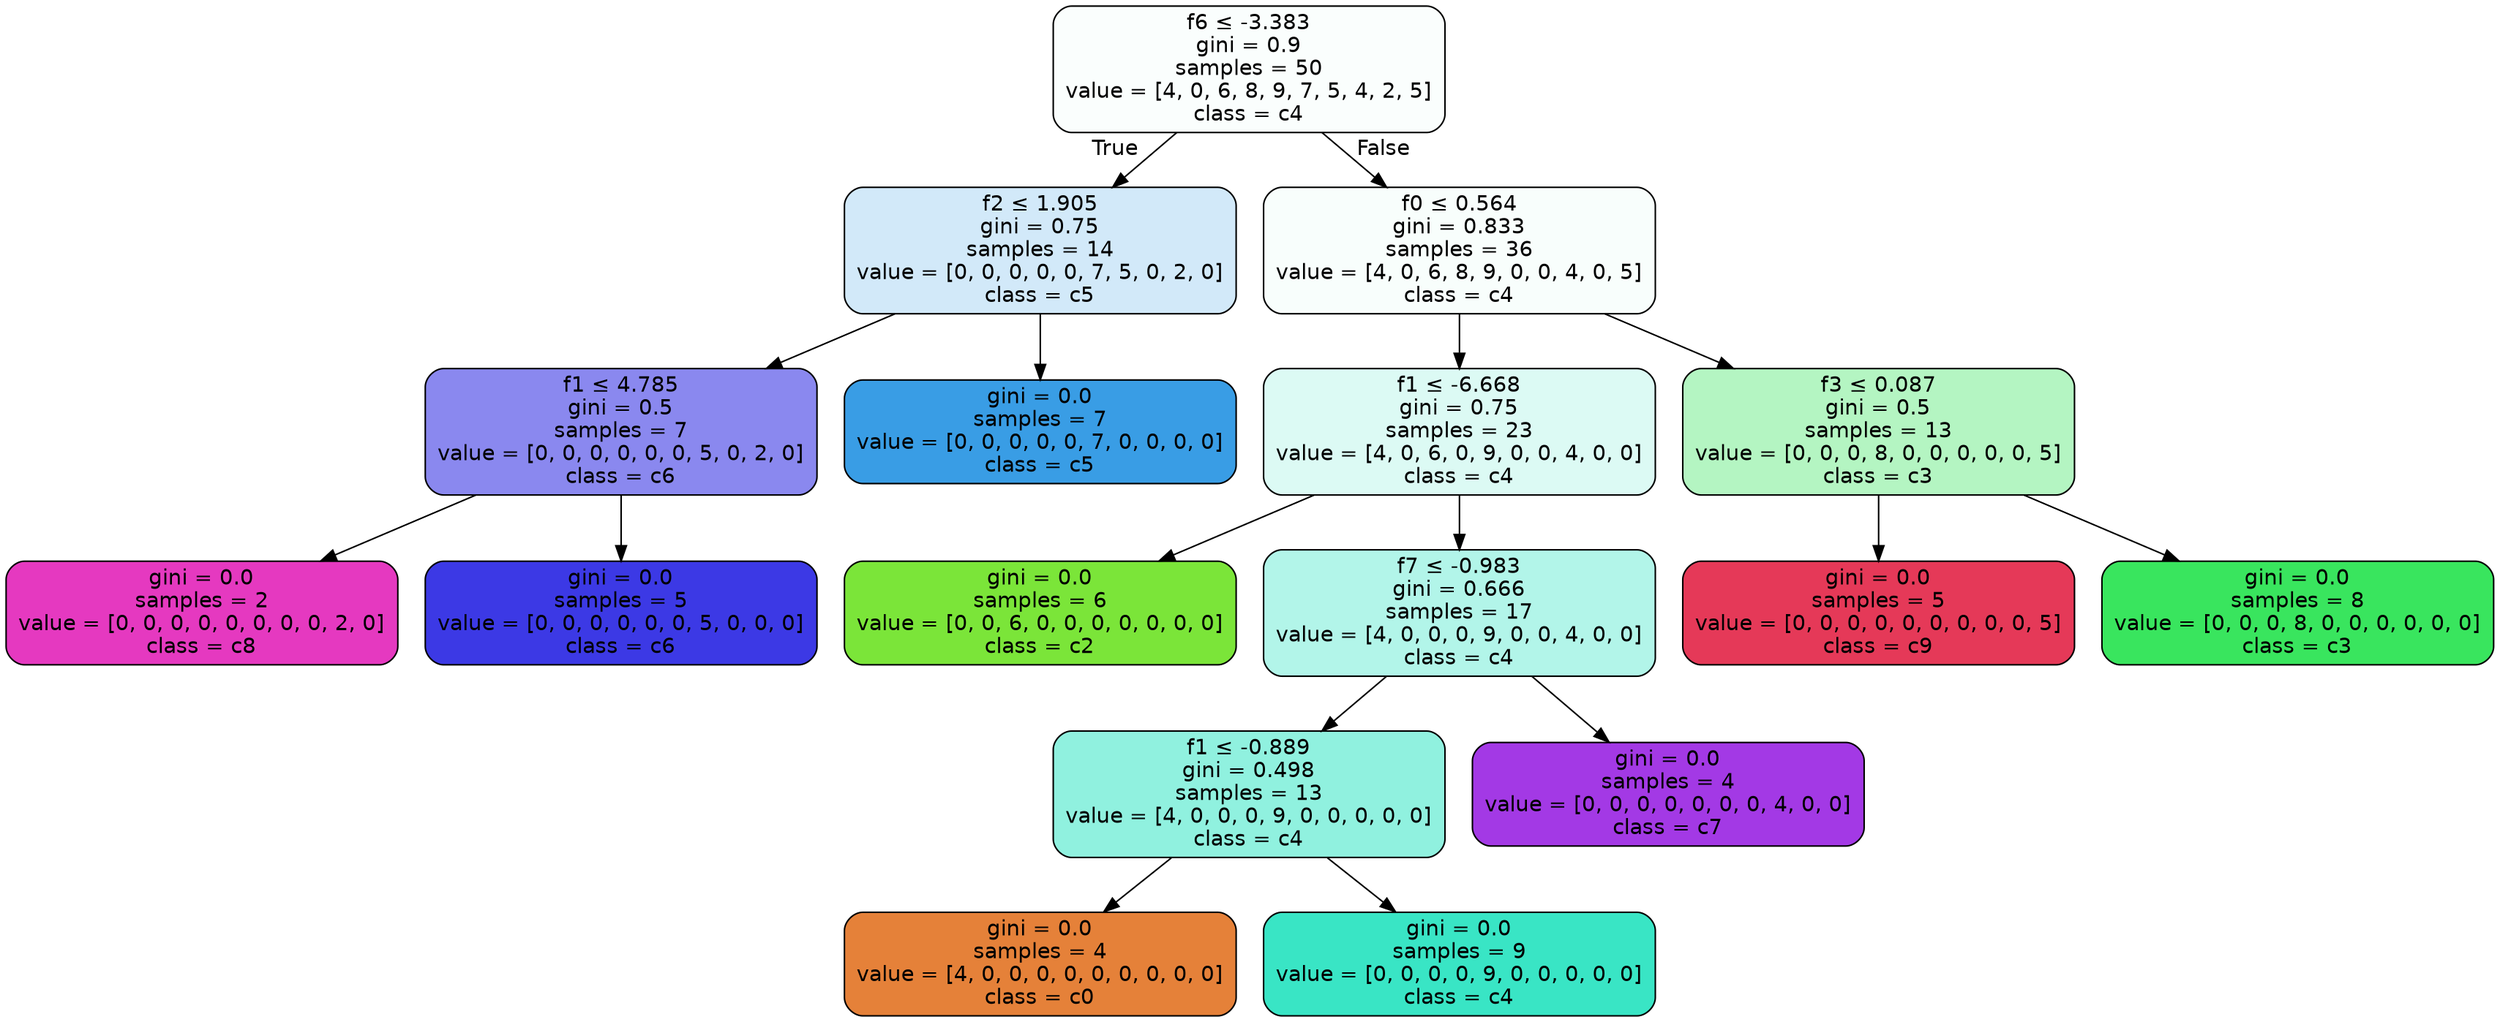 digraph Tree {
node [shape=box, style="filled, rounded", color="black", fontname=helvetica] ;
edge [fontname=helvetica] ;
0 [label=<f6 &le; -3.383<br/>gini = 0.9<br/>samples = 50<br/>value = [4, 0, 6, 8, 9, 7, 5, 4, 2, 5]<br/>class = c4>, fillcolor="#39e5c506"] ;
1 [label=<f2 &le; 1.905<br/>gini = 0.75<br/>samples = 14<br/>value = [0, 0, 0, 0, 0, 7, 5, 0, 2, 0]<br/>class = c5>, fillcolor="#399de539"] ;
0 -> 1 [labeldistance=2.5, labelangle=45, headlabel="True"] ;
2 [label=<f1 &le; 4.785<br/>gini = 0.5<br/>samples = 7<br/>value = [0, 0, 0, 0, 0, 0, 5, 0, 2, 0]<br/>class = c6>, fillcolor="#3c39e599"] ;
1 -> 2 ;
3 [label=<gini = 0.0<br/>samples = 2<br/>value = [0, 0, 0, 0, 0, 0, 0, 0, 2, 0]<br/>class = c8>, fillcolor="#e539c0ff"] ;
2 -> 3 ;
4 [label=<gini = 0.0<br/>samples = 5<br/>value = [0, 0, 0, 0, 0, 0, 5, 0, 0, 0]<br/>class = c6>, fillcolor="#3c39e5ff"] ;
2 -> 4 ;
5 [label=<gini = 0.0<br/>samples = 7<br/>value = [0, 0, 0, 0, 0, 7, 0, 0, 0, 0]<br/>class = c5>, fillcolor="#399de5ff"] ;
1 -> 5 ;
6 [label=<f0 &le; 0.564<br/>gini = 0.833<br/>samples = 36<br/>value = [4, 0, 6, 8, 9, 0, 0, 4, 0, 5]<br/>class = c4>, fillcolor="#39e5c509"] ;
0 -> 6 [labeldistance=2.5, labelangle=-45, headlabel="False"] ;
7 [label=<f1 &le; -6.668<br/>gini = 0.75<br/>samples = 23<br/>value = [4, 0, 6, 0, 9, 0, 0, 4, 0, 0]<br/>class = c4>, fillcolor="#39e5c52d"] ;
6 -> 7 ;
8 [label=<gini = 0.0<br/>samples = 6<br/>value = [0, 0, 6, 0, 0, 0, 0, 0, 0, 0]<br/>class = c2>, fillcolor="#7be539ff"] ;
7 -> 8 ;
9 [label=<f7 &le; -0.983<br/>gini = 0.666<br/>samples = 17<br/>value = [4, 0, 0, 0, 9, 0, 0, 4, 0, 0]<br/>class = c4>, fillcolor="#39e5c562"] ;
7 -> 9 ;
10 [label=<f1 &le; -0.889<br/>gini = 0.498<br/>samples = 13<br/>value = [4, 0, 0, 0, 9, 0, 0, 0, 0, 0]<br/>class = c4>, fillcolor="#39e5c58e"] ;
9 -> 10 ;
11 [label=<gini = 0.0<br/>samples = 4<br/>value = [4, 0, 0, 0, 0, 0, 0, 0, 0, 0]<br/>class = c0>, fillcolor="#e58139ff"] ;
10 -> 11 ;
12 [label=<gini = 0.0<br/>samples = 9<br/>value = [0, 0, 0, 0, 9, 0, 0, 0, 0, 0]<br/>class = c4>, fillcolor="#39e5c5ff"] ;
10 -> 12 ;
13 [label=<gini = 0.0<br/>samples = 4<br/>value = [0, 0, 0, 0, 0, 0, 0, 4, 0, 0]<br/>class = c7>, fillcolor="#a339e5ff"] ;
9 -> 13 ;
14 [label=<f3 &le; 0.087<br/>gini = 0.5<br/>samples = 13<br/>value = [0, 0, 0, 8, 0, 0, 0, 0, 0, 5]<br/>class = c3>, fillcolor="#39e55e60"] ;
6 -> 14 ;
15 [label=<gini = 0.0<br/>samples = 5<br/>value = [0, 0, 0, 0, 0, 0, 0, 0, 0, 5]<br/>class = c9>, fillcolor="#e53958ff"] ;
14 -> 15 ;
16 [label=<gini = 0.0<br/>samples = 8<br/>value = [0, 0, 0, 8, 0, 0, 0, 0, 0, 0]<br/>class = c3>, fillcolor="#39e55eff"] ;
14 -> 16 ;
}
